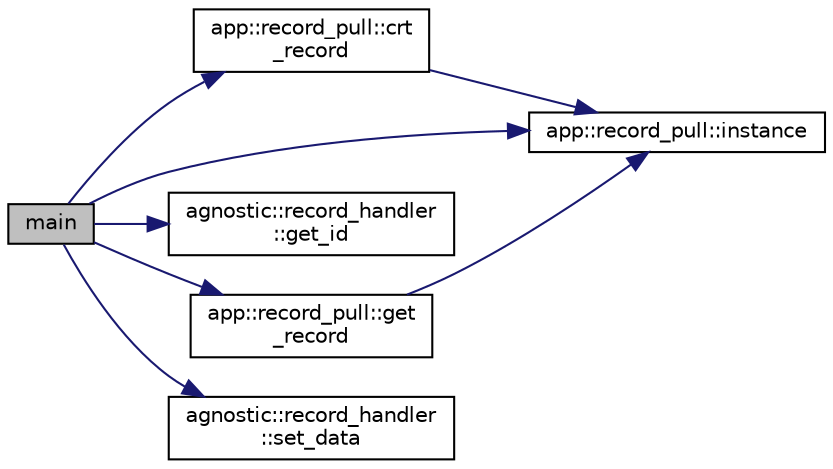 digraph "main"
{
 // LATEX_PDF_SIZE
  edge [fontname="Helvetica",fontsize="10",labelfontname="Helvetica",labelfontsize="10"];
  node [fontname="Helvetica",fontsize="10",shape=record];
  rankdir="LR";
  Node1 [label="main",height=0.2,width=0.4,color="black", fillcolor="grey75", style="filled", fontcolor="black",tooltip=" "];
  Node1 -> Node2 [color="midnightblue",fontsize="10",style="solid"];
  Node2 [label="app::record_pull::crt\l_record",height=0.2,width=0.4,color="black", fillcolor="white", style="filled",URL="$classapp_1_1record__pull.html#ac98e1a304aa69cf91d6ed74f8310b598",tooltip=" "];
  Node2 -> Node3 [color="midnightblue",fontsize="10",style="solid"];
  Node3 [label="app::record_pull::instance",height=0.2,width=0.4,color="black", fillcolor="white", style="filled",URL="$classapp_1_1record__pull.html#aca123daa62df534d32ed1709374d063c",tooltip=" "];
  Node1 -> Node4 [color="midnightblue",fontsize="10",style="solid"];
  Node4 [label="agnostic::record_handler\l::get_id",height=0.2,width=0.4,color="black", fillcolor="white", style="filled",URL="$structagnostic_1_1record__handler.html#ad065a1b093be5c7cbcd22f4318eb356f",tooltip=" "];
  Node1 -> Node5 [color="midnightblue",fontsize="10",style="solid"];
  Node5 [label="app::record_pull::get\l_record",height=0.2,width=0.4,color="black", fillcolor="white", style="filled",URL="$classapp_1_1record__pull.html#a3c1f4f47bdc7186f021d213c997d900d",tooltip=" "];
  Node5 -> Node3 [color="midnightblue",fontsize="10",style="solid"];
  Node1 -> Node3 [color="midnightblue",fontsize="10",style="solid"];
  Node1 -> Node6 [color="midnightblue",fontsize="10",style="solid"];
  Node6 [label="agnostic::record_handler\l::set_data",height=0.2,width=0.4,color="black", fillcolor="white", style="filled",URL="$structagnostic_1_1record__handler.html#ae3aacfeee6c36c9029738bf2f6fc8160",tooltip=" "];
}
